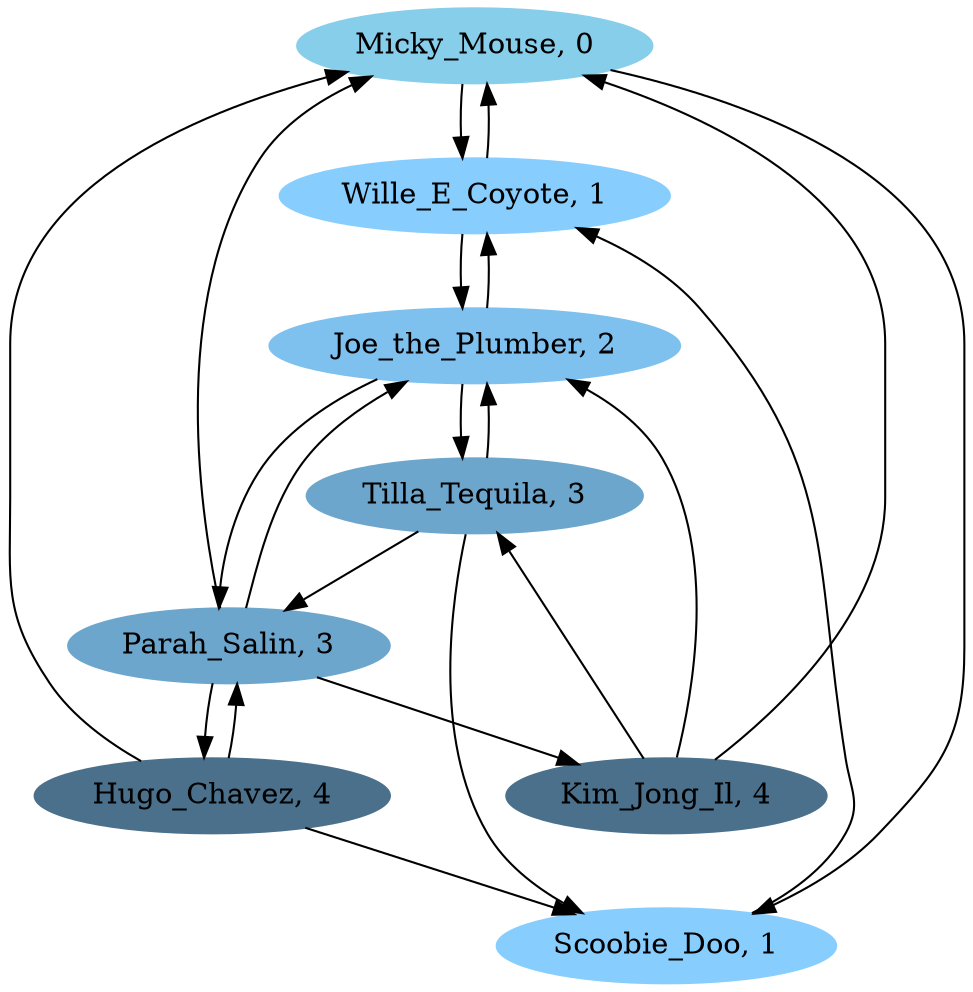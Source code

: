 digraph G {
Micky_Mouse[style = "filled", color=skyblue, label="Micky_Mouse, 0"];
Micky_Mouse -> Wille_E_Coyote;
Wille_E_Coyote[style = "filled", color=skyblue1, label="Wille_E_Coyote, 1"];
Wille_E_Coyote -> Micky_Mouse;
Wille_E_Coyote -> Joe_the_Plumber;
Joe_the_Plumber[style = "filled", color=skyblue2, label="Joe_the_Plumber, 2"];
Joe_the_Plumber -> Parah_Salin;
Parah_Salin[style = "filled", color=skyblue3, label="Parah_Salin, 3"];
Parah_Salin -> Joe_the_Plumber;
Parah_Salin -> Micky_Mouse;
Parah_Salin -> Kim_Jong_Il;
Kim_Jong_Il[style = "filled", color=skyblue4, label="Kim_Jong_Il, 4"];
Kim_Jong_Il -> Micky_Mouse;
Kim_Jong_Il -> Tilla_Tequila;
Tilla_Tequila[style = "filled", color=skyblue3, label="Tilla_Tequila, 3"];
Tilla_Tequila -> Parah_Salin;
Tilla_Tequila -> Joe_the_Plumber;
Tilla_Tequila -> Scoobie_Doo;
Scoobie_Doo[style = "filled", color=skyblue1, label="Scoobie_Doo, 1"];
Scoobie_Doo -> Wille_E_Coyote;
Kim_Jong_Il -> Joe_the_Plumber;
Parah_Salin -> Hugo_Chavez;
Hugo_Chavez[style = "filled", color=skyblue4, label="Hugo_Chavez, 4"];
Hugo_Chavez -> Parah_Salin;
Hugo_Chavez -> Micky_Mouse;
Hugo_Chavez -> Scoobie_Doo;
Joe_the_Plumber -> Wille_E_Coyote;
Joe_the_Plumber -> Tilla_Tequila;
Micky_Mouse -> Scoobie_Doo;
}